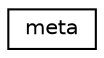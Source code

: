 digraph "Иерархия классов. Графический вид."
{
  edge [fontname="Helvetica",fontsize="10",labelfontname="Helvetica",labelfontsize="10"];
  node [fontname="Helvetica",fontsize="10",shape=record];
  rankdir="LR";
  Node0 [label="meta",height=0.2,width=0.4,color="black", fillcolor="white", style="filled",URL="$structmeta.html"];
}
